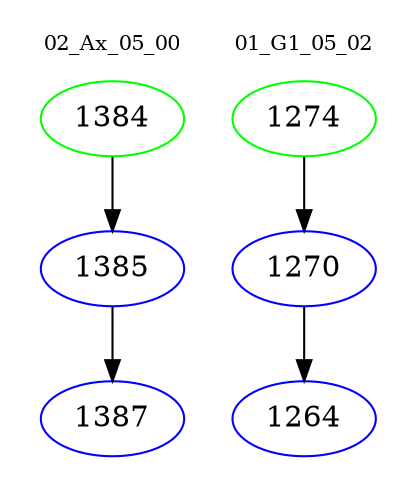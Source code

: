 digraph{
subgraph cluster_0 {
color = white
label = "02_Ax_05_00";
fontsize=10;
T0_1384 [label="1384", color="green"]
T0_1384 -> T0_1385 [color="black"]
T0_1385 [label="1385", color="blue"]
T0_1385 -> T0_1387 [color="black"]
T0_1387 [label="1387", color="blue"]
}
subgraph cluster_1 {
color = white
label = "01_G1_05_02";
fontsize=10;
T1_1274 [label="1274", color="green"]
T1_1274 -> T1_1270 [color="black"]
T1_1270 [label="1270", color="blue"]
T1_1270 -> T1_1264 [color="black"]
T1_1264 [label="1264", color="blue"]
}
}
